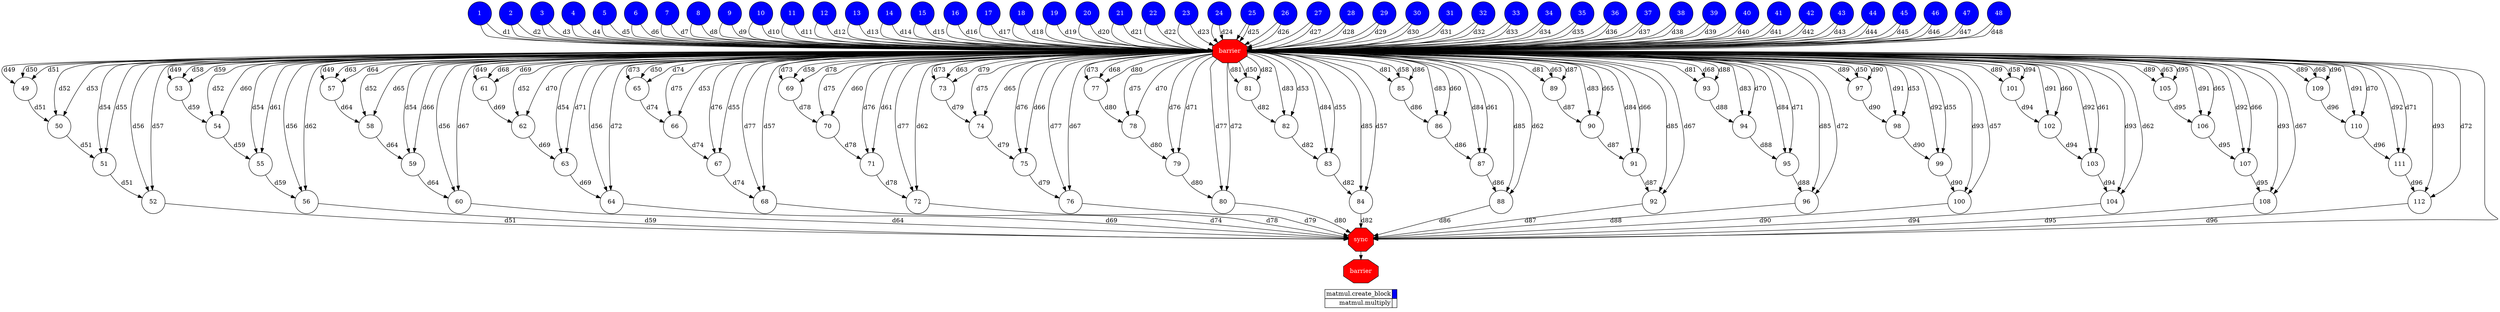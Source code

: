 digraph {
  rankdir=TB;
  labeljust="l";
  subgraph dependence_graph {
    ranksep=0.20;
    node[height=0.75];

1[shape=circle, style=filled fillcolor="#0000ff" fontcolor="#ffffff"];
2[shape=circle, style=filled fillcolor="#0000ff" fontcolor="#ffffff"];
3[shape=circle, style=filled fillcolor="#0000ff" fontcolor="#ffffff"];
4[shape=circle, style=filled fillcolor="#0000ff" fontcolor="#ffffff"];
5[shape=circle, style=filled fillcolor="#0000ff" fontcolor="#ffffff"];
6[shape=circle, style=filled fillcolor="#0000ff" fontcolor="#ffffff"];
7[shape=circle, style=filled fillcolor="#0000ff" fontcolor="#ffffff"];
8[shape=circle, style=filled fillcolor="#0000ff" fontcolor="#ffffff"];
9[shape=circle, style=filled fillcolor="#0000ff" fontcolor="#ffffff"];
10[shape=circle, style=filled fillcolor="#0000ff" fontcolor="#ffffff"];
11[shape=circle, style=filled fillcolor="#0000ff" fontcolor="#ffffff"];
12[shape=circle, style=filled fillcolor="#0000ff" fontcolor="#ffffff"];
13[shape=circle, style=filled fillcolor="#0000ff" fontcolor="#ffffff"];
14[shape=circle, style=filled fillcolor="#0000ff" fontcolor="#ffffff"];
15[shape=circle, style=filled fillcolor="#0000ff" fontcolor="#ffffff"];
16[shape=circle, style=filled fillcolor="#0000ff" fontcolor="#ffffff"];
17[shape=circle, style=filled fillcolor="#0000ff" fontcolor="#ffffff"];
18[shape=circle, style=filled fillcolor="#0000ff" fontcolor="#ffffff"];
19[shape=circle, style=filled fillcolor="#0000ff" fontcolor="#ffffff"];
20[shape=circle, style=filled fillcolor="#0000ff" fontcolor="#ffffff"];
21[shape=circle, style=filled fillcolor="#0000ff" fontcolor="#ffffff"];
22[shape=circle, style=filled fillcolor="#0000ff" fontcolor="#ffffff"];
23[shape=circle, style=filled fillcolor="#0000ff" fontcolor="#ffffff"];
24[shape=circle, style=filled fillcolor="#0000ff" fontcolor="#ffffff"];
25[shape=circle, style=filled fillcolor="#0000ff" fontcolor="#ffffff"];
26[shape=circle, style=filled fillcolor="#0000ff" fontcolor="#ffffff"];
27[shape=circle, style=filled fillcolor="#0000ff" fontcolor="#ffffff"];
28[shape=circle, style=filled fillcolor="#0000ff" fontcolor="#ffffff"];
29[shape=circle, style=filled fillcolor="#0000ff" fontcolor="#ffffff"];
30[shape=circle, style=filled fillcolor="#0000ff" fontcolor="#ffffff"];
31[shape=circle, style=filled fillcolor="#0000ff" fontcolor="#ffffff"];
32[shape=circle, style=filled fillcolor="#0000ff" fontcolor="#ffffff"];
33[shape=circle, style=filled fillcolor="#0000ff" fontcolor="#ffffff"];
34[shape=circle, style=filled fillcolor="#0000ff" fontcolor="#ffffff"];
35[shape=circle, style=filled fillcolor="#0000ff" fontcolor="#ffffff"];
36[shape=circle, style=filled fillcolor="#0000ff" fontcolor="#ffffff"];
37[shape=circle, style=filled fillcolor="#0000ff" fontcolor="#ffffff"];
38[shape=circle, style=filled fillcolor="#0000ff" fontcolor="#ffffff"];
39[shape=circle, style=filled fillcolor="#0000ff" fontcolor="#ffffff"];
40[shape=circle, style=filled fillcolor="#0000ff" fontcolor="#ffffff"];
41[shape=circle, style=filled fillcolor="#0000ff" fontcolor="#ffffff"];
42[shape=circle, style=filled fillcolor="#0000ff" fontcolor="#ffffff"];
43[shape=circle, style=filled fillcolor="#0000ff" fontcolor="#ffffff"];
44[shape=circle, style=filled fillcolor="#0000ff" fontcolor="#ffffff"];
45[shape=circle, style=filled fillcolor="#0000ff" fontcolor="#ffffff"];
46[shape=circle, style=filled fillcolor="#0000ff" fontcolor="#ffffff"];
47[shape=circle, style=filled fillcolor="#0000ff" fontcolor="#ffffff"];
48[shape=circle, style=filled fillcolor="#0000ff" fontcolor="#ffffff"];
Synchro1[label="barrier", shape=octagon, style=filled fillcolor="#ff0000" fontcolor="#FFFFFF"];
27 -> Synchro1;
48 -> Synchro1;
37 -> Synchro1;
40 -> Synchro1;
29 -> Synchro1;
33 -> Synchro1;
43 -> Synchro1;
21 -> Synchro1;
23 -> Synchro1;
19 -> Synchro1;
3 -> Synchro1;
22 -> Synchro1;
34 -> Synchro1;
25 -> Synchro1;
10 -> Synchro1;
8 -> Synchro1;
39 -> Synchro1;
24 -> Synchro1;
32 -> Synchro1;
1 -> Synchro1;
17 -> Synchro1;
18 -> Synchro1;
36 -> Synchro1;
9 -> Synchro1;
30 -> Synchro1;
13 -> Synchro1;
11 -> Synchro1;
46 -> Synchro1;
14 -> Synchro1;
12 -> Synchro1;
41 -> Synchro1;
45 -> Synchro1;
5 -> Synchro1;
42 -> Synchro1;
26 -> Synchro1;
35 -> Synchro1;
2 -> Synchro1;
15 -> Synchro1;
6 -> Synchro1;
31 -> Synchro1;
16 -> Synchro1;
28 -> Synchro1;
38 -> Synchro1;
47 -> Synchro1;
4 -> Synchro1;
20 -> Synchro1;
7 -> Synchro1;
44 -> Synchro1;
1 -> Synchro1[ label="d1" ];
2 -> Synchro1[ label="d2" ];
3 -> Synchro1[ label="d3" ];
4 -> Synchro1[ label="d4" ];
5 -> Synchro1[ label="d5" ];
6 -> Synchro1[ label="d6" ];
7 -> Synchro1[ label="d7" ];
8 -> Synchro1[ label="d8" ];
9 -> Synchro1[ label="d9" ];
10 -> Synchro1[ label="d10" ];
11 -> Synchro1[ label="d11" ];
12 -> Synchro1[ label="d12" ];
13 -> Synchro1[ label="d13" ];
14 -> Synchro1[ label="d14" ];
15 -> Synchro1[ label="d15" ];
16 -> Synchro1[ label="d16" ];
17 -> Synchro1[ label="d17" ];
18 -> Synchro1[ label="d18" ];
19 -> Synchro1[ label="d19" ];
20 -> Synchro1[ label="d20" ];
21 -> Synchro1[ label="d21" ];
22 -> Synchro1[ label="d22" ];
23 -> Synchro1[ label="d23" ];
24 -> Synchro1[ label="d24" ];
25 -> Synchro1[ label="d25" ];
26 -> Synchro1[ label="d26" ];
27 -> Synchro1[ label="d27" ];
28 -> Synchro1[ label="d28" ];
29 -> Synchro1[ label="d29" ];
30 -> Synchro1[ label="d30" ];
31 -> Synchro1[ label="d31" ];
32 -> Synchro1[ label="d32" ];
33 -> Synchro1[ label="d33" ];
34 -> Synchro1[ label="d34" ];
35 -> Synchro1[ label="d35" ];
36 -> Synchro1[ label="d36" ];
37 -> Synchro1[ label="d37" ];
38 -> Synchro1[ label="d38" ];
39 -> Synchro1[ label="d39" ];
40 -> Synchro1[ label="d40" ];
41 -> Synchro1[ label="d41" ];
42 -> Synchro1[ label="d42" ];
43 -> Synchro1[ label="d43" ];
44 -> Synchro1[ label="d44" ];
45 -> Synchro1[ label="d45" ];
46 -> Synchro1[ label="d46" ];
47 -> Synchro1[ label="d47" ];
48 -> Synchro1[ label="d48" ];
49[shape=circle, style=filled fillcolor="#ffffff" fontcolor="#000000"];
Synchro1 -> 49[ label="d49" ];
Synchro1 -> 49[ label="d50" ];
Synchro1 -> 49[ label="d51" ];
50[shape=circle, style=filled fillcolor="#ffffff" fontcolor="#000000"];
Synchro1 -> 50[ label="d52" ];
Synchro1 -> 50[ label="d53" ];
49 -> 50[ label="d51" ];
51[shape=circle, style=filled fillcolor="#ffffff" fontcolor="#000000"];
Synchro1 -> 51[ label="d54" ];
Synchro1 -> 51[ label="d55" ];
50 -> 51[ label="d51" ];
52[shape=circle, style=filled fillcolor="#ffffff" fontcolor="#000000"];
Synchro1 -> 52[ label="d56" ];
Synchro1 -> 52[ label="d57" ];
51 -> 52[ label="d51" ];
53[shape=circle, style=filled fillcolor="#ffffff" fontcolor="#000000"];
Synchro1 -> 53[ label="d49" ];
Synchro1 -> 53[ label="d58" ];
Synchro1 -> 53[ label="d59" ];
54[shape=circle, style=filled fillcolor="#ffffff" fontcolor="#000000"];
Synchro1 -> 54[ label="d52" ];
Synchro1 -> 54[ label="d60" ];
53 -> 54[ label="d59" ];
55[shape=circle, style=filled fillcolor="#ffffff" fontcolor="#000000"];
Synchro1 -> 55[ label="d54" ];
Synchro1 -> 55[ label="d61" ];
54 -> 55[ label="d59" ];
56[shape=circle, style=filled fillcolor="#ffffff" fontcolor="#000000"];
Synchro1 -> 56[ label="d56" ];
Synchro1 -> 56[ label="d62" ];
55 -> 56[ label="d59" ];
57[shape=circle, style=filled fillcolor="#ffffff" fontcolor="#000000"];
Synchro1 -> 57[ label="d49" ];
Synchro1 -> 57[ label="d63" ];
Synchro1 -> 57[ label="d64" ];
58[shape=circle, style=filled fillcolor="#ffffff" fontcolor="#000000"];
Synchro1 -> 58[ label="d52" ];
Synchro1 -> 58[ label="d65" ];
57 -> 58[ label="d64" ];
59[shape=circle, style=filled fillcolor="#ffffff" fontcolor="#000000"];
Synchro1 -> 59[ label="d54" ];
Synchro1 -> 59[ label="d66" ];
58 -> 59[ label="d64" ];
60[shape=circle, style=filled fillcolor="#ffffff" fontcolor="#000000"];
Synchro1 -> 60[ label="d56" ];
Synchro1 -> 60[ label="d67" ];
59 -> 60[ label="d64" ];
61[shape=circle, style=filled fillcolor="#ffffff" fontcolor="#000000"];
Synchro1 -> 61[ label="d49" ];
Synchro1 -> 61[ label="d68" ];
Synchro1 -> 61[ label="d69" ];
62[shape=circle, style=filled fillcolor="#ffffff" fontcolor="#000000"];
Synchro1 -> 62[ label="d52" ];
Synchro1 -> 62[ label="d70" ];
61 -> 62[ label="d69" ];
63[shape=circle, style=filled fillcolor="#ffffff" fontcolor="#000000"];
Synchro1 -> 63[ label="d54" ];
Synchro1 -> 63[ label="d71" ];
62 -> 63[ label="d69" ];
64[shape=circle, style=filled fillcolor="#ffffff" fontcolor="#000000"];
Synchro1 -> 64[ label="d56" ];
Synchro1 -> 64[ label="d72" ];
63 -> 64[ label="d69" ];
65[shape=circle, style=filled fillcolor="#ffffff" fontcolor="#000000"];
Synchro1 -> 65[ label="d73" ];
Synchro1 -> 65[ label="d50" ];
Synchro1 -> 65[ label="d74" ];
66[shape=circle, style=filled fillcolor="#ffffff" fontcolor="#000000"];
Synchro1 -> 66[ label="d75" ];
Synchro1 -> 66[ label="d53" ];
65 -> 66[ label="d74" ];
67[shape=circle, style=filled fillcolor="#ffffff" fontcolor="#000000"];
Synchro1 -> 67[ label="d76" ];
Synchro1 -> 67[ label="d55" ];
66 -> 67[ label="d74" ];
68[shape=circle, style=filled fillcolor="#ffffff" fontcolor="#000000"];
Synchro1 -> 68[ label="d77" ];
Synchro1 -> 68[ label="d57" ];
67 -> 68[ label="d74" ];
69[shape=circle, style=filled fillcolor="#ffffff" fontcolor="#000000"];
Synchro1 -> 69[ label="d73" ];
Synchro1 -> 69[ label="d58" ];
Synchro1 -> 69[ label="d78" ];
70[shape=circle, style=filled fillcolor="#ffffff" fontcolor="#000000"];
Synchro1 -> 70[ label="d75" ];
Synchro1 -> 70[ label="d60" ];
69 -> 70[ label="d78" ];
71[shape=circle, style=filled fillcolor="#ffffff" fontcolor="#000000"];
Synchro1 -> 71[ label="d76" ];
Synchro1 -> 71[ label="d61" ];
70 -> 71[ label="d78" ];
72[shape=circle, style=filled fillcolor="#ffffff" fontcolor="#000000"];
Synchro1 -> 72[ label="d77" ];
Synchro1 -> 72[ label="d62" ];
71 -> 72[ label="d78" ];
73[shape=circle, style=filled fillcolor="#ffffff" fontcolor="#000000"];
Synchro1 -> 73[ label="d73" ];
Synchro1 -> 73[ label="d63" ];
Synchro1 -> 73[ label="d79" ];
74[shape=circle, style=filled fillcolor="#ffffff" fontcolor="#000000"];
Synchro1 -> 74[ label="d75" ];
Synchro1 -> 74[ label="d65" ];
73 -> 74[ label="d79" ];
75[shape=circle, style=filled fillcolor="#ffffff" fontcolor="#000000"];
Synchro1 -> 75[ label="d76" ];
Synchro1 -> 75[ label="d66" ];
74 -> 75[ label="d79" ];
76[shape=circle, style=filled fillcolor="#ffffff" fontcolor="#000000"];
Synchro1 -> 76[ label="d77" ];
Synchro1 -> 76[ label="d67" ];
75 -> 76[ label="d79" ];
77[shape=circle, style=filled fillcolor="#ffffff" fontcolor="#000000"];
Synchro1 -> 77[ label="d73" ];
Synchro1 -> 77[ label="d68" ];
Synchro1 -> 77[ label="d80" ];
78[shape=circle, style=filled fillcolor="#ffffff" fontcolor="#000000"];
Synchro1 -> 78[ label="d75" ];
Synchro1 -> 78[ label="d70" ];
77 -> 78[ label="d80" ];
79[shape=circle, style=filled fillcolor="#ffffff" fontcolor="#000000"];
Synchro1 -> 79[ label="d76" ];
Synchro1 -> 79[ label="d71" ];
78 -> 79[ label="d80" ];
80[shape=circle, style=filled fillcolor="#ffffff" fontcolor="#000000"];
Synchro1 -> 80[ label="d77" ];
Synchro1 -> 80[ label="d72" ];
79 -> 80[ label="d80" ];
81[shape=circle, style=filled fillcolor="#ffffff" fontcolor="#000000"];
Synchro1 -> 81[ label="d81" ];
Synchro1 -> 81[ label="d50" ];
Synchro1 -> 81[ label="d82" ];
82[shape=circle, style=filled fillcolor="#ffffff" fontcolor="#000000"];
Synchro1 -> 82[ label="d83" ];
Synchro1 -> 82[ label="d53" ];
81 -> 82[ label="d82" ];
83[shape=circle, style=filled fillcolor="#ffffff" fontcolor="#000000"];
Synchro1 -> 83[ label="d84" ];
Synchro1 -> 83[ label="d55" ];
82 -> 83[ label="d82" ];
84[shape=circle, style=filled fillcolor="#ffffff" fontcolor="#000000"];
Synchro1 -> 84[ label="d85" ];
Synchro1 -> 84[ label="d57" ];
83 -> 84[ label="d82" ];
85[shape=circle, style=filled fillcolor="#ffffff" fontcolor="#000000"];
Synchro1 -> 85[ label="d81" ];
Synchro1 -> 85[ label="d58" ];
Synchro1 -> 85[ label="d86" ];
86[shape=circle, style=filled fillcolor="#ffffff" fontcolor="#000000"];
Synchro1 -> 86[ label="d83" ];
Synchro1 -> 86[ label="d60" ];
85 -> 86[ label="d86" ];
87[shape=circle, style=filled fillcolor="#ffffff" fontcolor="#000000"];
Synchro1 -> 87[ label="d84" ];
Synchro1 -> 87[ label="d61" ];
86 -> 87[ label="d86" ];
88[shape=circle, style=filled fillcolor="#ffffff" fontcolor="#000000"];
Synchro1 -> 88[ label="d85" ];
Synchro1 -> 88[ label="d62" ];
87 -> 88[ label="d86" ];
89[shape=circle, style=filled fillcolor="#ffffff" fontcolor="#000000"];
Synchro1 -> 89[ label="d81" ];
Synchro1 -> 89[ label="d63" ];
Synchro1 -> 89[ label="d87" ];
90[shape=circle, style=filled fillcolor="#ffffff" fontcolor="#000000"];
Synchro1 -> 90[ label="d83" ];
Synchro1 -> 90[ label="d65" ];
89 -> 90[ label="d87" ];
91[shape=circle, style=filled fillcolor="#ffffff" fontcolor="#000000"];
Synchro1 -> 91[ label="d84" ];
Synchro1 -> 91[ label="d66" ];
90 -> 91[ label="d87" ];
92[shape=circle, style=filled fillcolor="#ffffff" fontcolor="#000000"];
Synchro1 -> 92[ label="d85" ];
Synchro1 -> 92[ label="d67" ];
91 -> 92[ label="d87" ];
93[shape=circle, style=filled fillcolor="#ffffff" fontcolor="#000000"];
Synchro1 -> 93[ label="d81" ];
Synchro1 -> 93[ label="d68" ];
Synchro1 -> 93[ label="d88" ];
94[shape=circle, style=filled fillcolor="#ffffff" fontcolor="#000000"];
Synchro1 -> 94[ label="d83" ];
Synchro1 -> 94[ label="d70" ];
93 -> 94[ label="d88" ];
95[shape=circle, style=filled fillcolor="#ffffff" fontcolor="#000000"];
Synchro1 -> 95[ label="d84" ];
Synchro1 -> 95[ label="d71" ];
94 -> 95[ label="d88" ];
96[shape=circle, style=filled fillcolor="#ffffff" fontcolor="#000000"];
Synchro1 -> 96[ label="d85" ];
Synchro1 -> 96[ label="d72" ];
95 -> 96[ label="d88" ];
97[shape=circle, style=filled fillcolor="#ffffff" fontcolor="#000000"];
Synchro1 -> 97[ label="d89" ];
Synchro1 -> 97[ label="d50" ];
Synchro1 -> 97[ label="d90" ];
98[shape=circle, style=filled fillcolor="#ffffff" fontcolor="#000000"];
Synchro1 -> 98[ label="d91" ];
Synchro1 -> 98[ label="d53" ];
97 -> 98[ label="d90" ];
99[shape=circle, style=filled fillcolor="#ffffff" fontcolor="#000000"];
Synchro1 -> 99[ label="d92" ];
Synchro1 -> 99[ label="d55" ];
98 -> 99[ label="d90" ];
100[shape=circle, style=filled fillcolor="#ffffff" fontcolor="#000000"];
Synchro1 -> 100[ label="d93" ];
Synchro1 -> 100[ label="d57" ];
99 -> 100[ label="d90" ];
101[shape=circle, style=filled fillcolor="#ffffff" fontcolor="#000000"];
Synchro1 -> 101[ label="d89" ];
Synchro1 -> 101[ label="d58" ];
Synchro1 -> 101[ label="d94" ];
102[shape=circle, style=filled fillcolor="#ffffff" fontcolor="#000000"];
Synchro1 -> 102[ label="d91" ];
Synchro1 -> 102[ label="d60" ];
101 -> 102[ label="d94" ];
103[shape=circle, style=filled fillcolor="#ffffff" fontcolor="#000000"];
Synchro1 -> 103[ label="d92" ];
Synchro1 -> 103[ label="d61" ];
102 -> 103[ label="d94" ];
104[shape=circle, style=filled fillcolor="#ffffff" fontcolor="#000000"];
Synchro1 -> 104[ label="d93" ];
Synchro1 -> 104[ label="d62" ];
103 -> 104[ label="d94" ];
105[shape=circle, style=filled fillcolor="#ffffff" fontcolor="#000000"];
Synchro1 -> 105[ label="d89" ];
Synchro1 -> 105[ label="d63" ];
Synchro1 -> 105[ label="d95" ];
106[shape=circle, style=filled fillcolor="#ffffff" fontcolor="#000000"];
Synchro1 -> 106[ label="d91" ];
Synchro1 -> 106[ label="d65" ];
105 -> 106[ label="d95" ];
107[shape=circle, style=filled fillcolor="#ffffff" fontcolor="#000000"];
Synchro1 -> 107[ label="d92" ];
Synchro1 -> 107[ label="d66" ];
106 -> 107[ label="d95" ];
108[shape=circle, style=filled fillcolor="#ffffff" fontcolor="#000000"];
Synchro1 -> 108[ label="d93" ];
Synchro1 -> 108[ label="d67" ];
107 -> 108[ label="d95" ];
109[shape=circle, style=filled fillcolor="#ffffff" fontcolor="#000000"];
Synchro1 -> 109[ label="d89" ];
Synchro1 -> 109[ label="d68" ];
Synchro1 -> 109[ label="d96" ];
110[shape=circle, style=filled fillcolor="#ffffff" fontcolor="#000000"];
Synchro1 -> 110[ label="d91" ];
Synchro1 -> 110[ label="d70" ];
109 -> 110[ label="d96" ];
111[shape=circle, style=filled fillcolor="#ffffff" fontcolor="#000000"];
Synchro1 -> 111[ label="d92" ];
Synchro1 -> 111[ label="d71" ];
110 -> 111[ label="d96" ];
112[shape=circle, style=filled fillcolor="#ffffff" fontcolor="#000000"];
Synchro1 -> 112[ label="d93" ];
Synchro1 -> 112[ label="d72" ];
111 -> 112[ label="d96" ];
Synchro2[label="sync", shape=octagon, style=filled fillcolor="#ff0000" fontcolor="#FFFFFF"];
Synchro1 -> Synchro2;
52 -> Synchro2[ label="d51" ];
56 -> Synchro2[ label="d59" ];
60 -> Synchro2[ label="d64" ];
64 -> Synchro2[ label="d69" ];
68 -> Synchro2[ label="d74" ];
72 -> Synchro2[ label="d78" ];
76 -> Synchro2[ label="d79" ];
80 -> Synchro2[ label="d80" ];
84 -> Synchro2[ label="d82" ];
88 -> Synchro2[ label="d86" ];
92 -> Synchro2[ label="d87" ];
96 -> Synchro2[ label="d88" ];
100 -> Synchro2[ label="d90" ];
104 -> Synchro2[ label="d94" ];
108 -> Synchro2[ label="d95" ];
112 -> Synchro2[ label="d96" ];
Synchro3[label="barrier", shape=octagon, style=filled fillcolor="#ff0000" fontcolor="#FFFFFF"];
Synchro2 -> Synchro3;  }
  subgraph legend {
    rank=sink;
    node [shape=plaintext, height=0.75];
    ranksep=0.20;
    label = "Legend";
    key [label=<
      <table border="0" cellpadding="2" cellspacing="0" cellborder="1">
<tr>
<td align="right">matmul.create_block</td>
<td bgcolor="#0000ff">&nbsp;</td>
</tr>
<tr>
<td align="right">matmul.multiply</td>
<td bgcolor="#ffffff">&nbsp;</td>
</tr>
      </table>
    >]
  }
}
